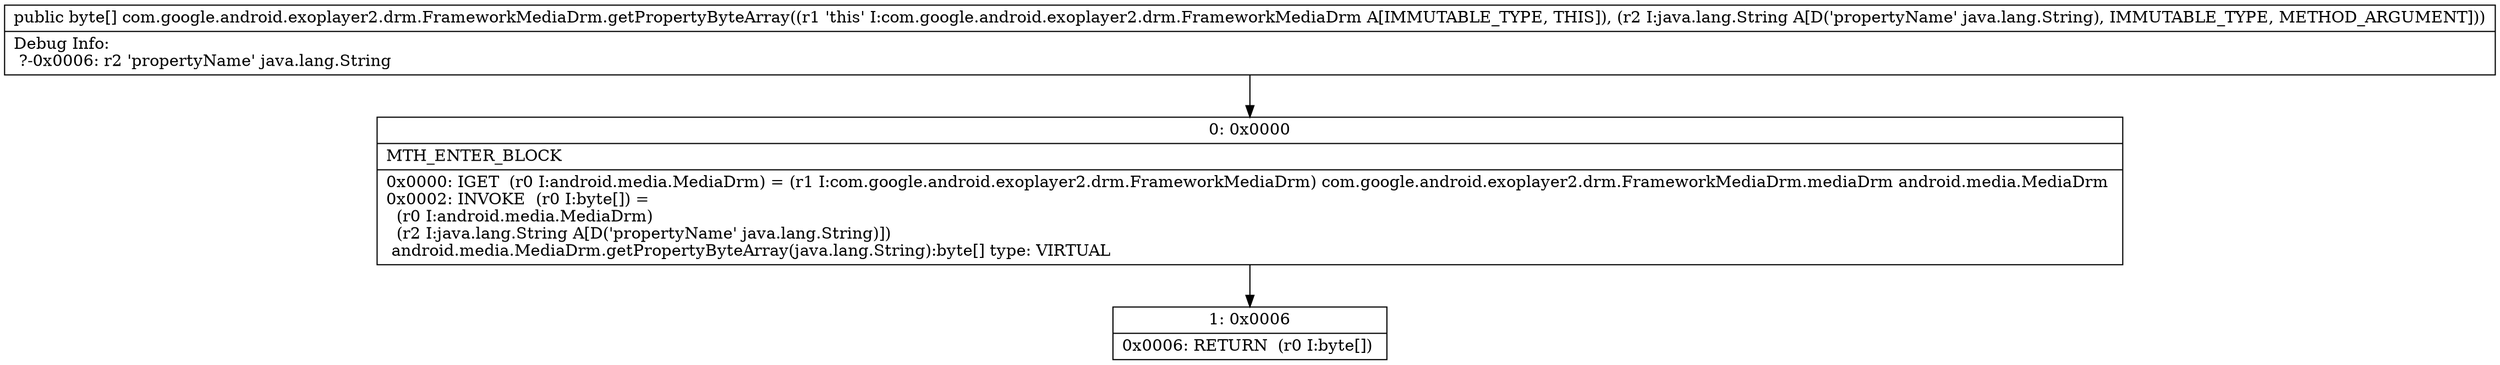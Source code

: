 digraph "CFG forcom.google.android.exoplayer2.drm.FrameworkMediaDrm.getPropertyByteArray(Ljava\/lang\/String;)[B" {
Node_0 [shape=record,label="{0\:\ 0x0000|MTH_ENTER_BLOCK\l|0x0000: IGET  (r0 I:android.media.MediaDrm) = (r1 I:com.google.android.exoplayer2.drm.FrameworkMediaDrm) com.google.android.exoplayer2.drm.FrameworkMediaDrm.mediaDrm android.media.MediaDrm \l0x0002: INVOKE  (r0 I:byte[]) = \l  (r0 I:android.media.MediaDrm)\l  (r2 I:java.lang.String A[D('propertyName' java.lang.String)])\l android.media.MediaDrm.getPropertyByteArray(java.lang.String):byte[] type: VIRTUAL \l}"];
Node_1 [shape=record,label="{1\:\ 0x0006|0x0006: RETURN  (r0 I:byte[]) \l}"];
MethodNode[shape=record,label="{public byte[] com.google.android.exoplayer2.drm.FrameworkMediaDrm.getPropertyByteArray((r1 'this' I:com.google.android.exoplayer2.drm.FrameworkMediaDrm A[IMMUTABLE_TYPE, THIS]), (r2 I:java.lang.String A[D('propertyName' java.lang.String), IMMUTABLE_TYPE, METHOD_ARGUMENT]))  | Debug Info:\l  ?\-0x0006: r2 'propertyName' java.lang.String\l}"];
MethodNode -> Node_0;
Node_0 -> Node_1;
}

